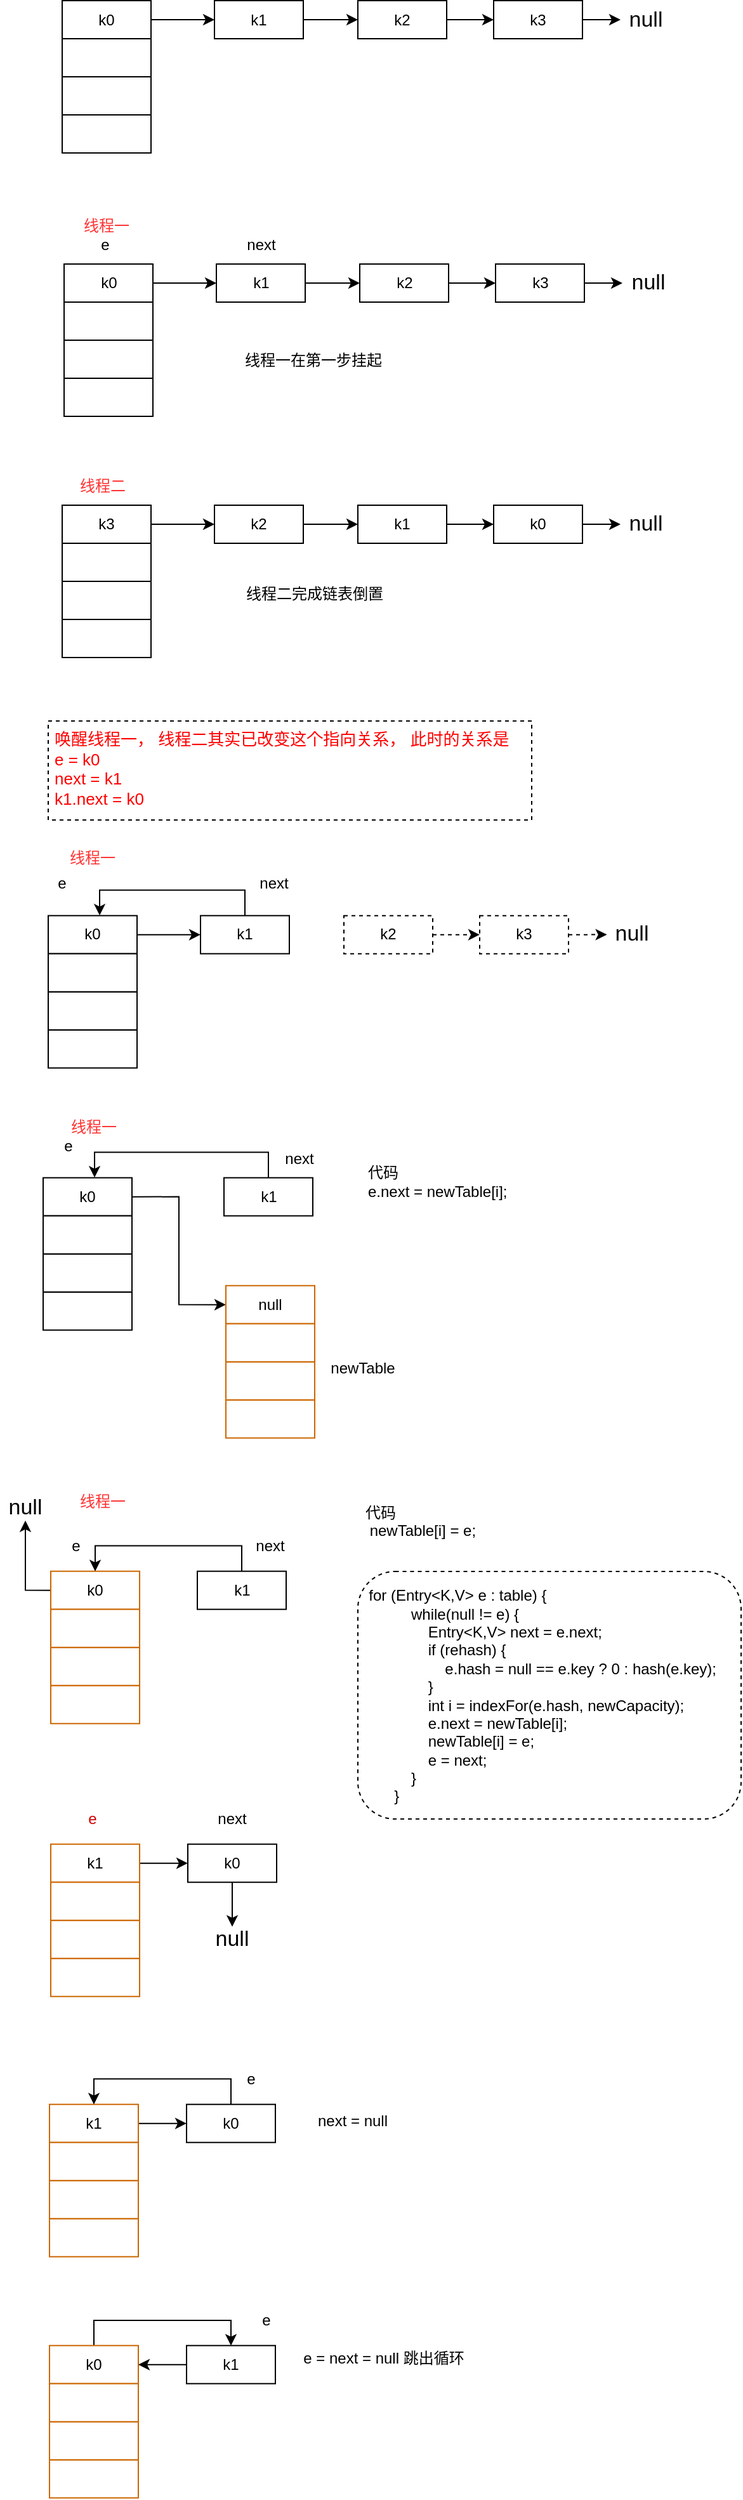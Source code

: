 <mxfile version="11.1.1" type="device"><diagram id="mSHThGFe08frmfJ3L1CA" name="第 1 页"><mxGraphModel dx="946" dy="682" grid="1" gridSize="10" guides="1" tooltips="1" connect="1" arrows="1" fold="1" page="1" pageScale="1" pageWidth="827" pageHeight="1169" math="0" shadow="0"><root><mxCell id="0"/><mxCell id="1" parent="0"/><mxCell id="B6hY4NoZQCI5V-964l79-14" style="edgeStyle=orthogonalEdgeStyle;rounded=0;orthogonalLoop=1;jettySize=auto;html=1;exitX=1;exitY=0.5;exitDx=0;exitDy=0;" parent="1" source="B6hY4NoZQCI5V-964l79-4" edge="1"><mxGeometry relative="1" as="geometry"><mxPoint x="520" y="37.5" as="targetPoint"/></mxGeometry></mxCell><mxCell id="B6hY4NoZQCI5V-964l79-4" value="k3" style="rounded=0;whiteSpace=wrap;html=1;" parent="1" vertex="1"><mxGeometry x="420" y="22.5" width="70" height="30" as="geometry"/></mxCell><mxCell id="B6hY4NoZQCI5V-964l79-13" style="edgeStyle=orthogonalEdgeStyle;rounded=0;orthogonalLoop=1;jettySize=auto;html=1;exitX=1;exitY=0.5;exitDx=0;exitDy=0;entryX=0;entryY=0.5;entryDx=0;entryDy=0;" parent="1" source="B6hY4NoZQCI5V-964l79-5" target="B6hY4NoZQCI5V-964l79-4" edge="1"><mxGeometry relative="1" as="geometry"/></mxCell><mxCell id="B6hY4NoZQCI5V-964l79-5" value="k2" style="rounded=0;whiteSpace=wrap;html=1;" parent="1" vertex="1"><mxGeometry x="313" y="22.5" width="70" height="30" as="geometry"/></mxCell><mxCell id="B6hY4NoZQCI5V-964l79-12" style="edgeStyle=orthogonalEdgeStyle;rounded=0;orthogonalLoop=1;jettySize=auto;html=1;exitX=1;exitY=0.5;exitDx=0;exitDy=0;entryX=0;entryY=0.5;entryDx=0;entryDy=0;" parent="1" source="B6hY4NoZQCI5V-964l79-6" target="B6hY4NoZQCI5V-964l79-5" edge="1"><mxGeometry relative="1" as="geometry"/></mxCell><mxCell id="B6hY4NoZQCI5V-964l79-6" value="k1" style="rounded=0;whiteSpace=wrap;html=1;" parent="1" vertex="1"><mxGeometry x="200" y="22.5" width="70" height="30" as="geometry"/></mxCell><mxCell id="B6hY4NoZQCI5V-964l79-7" value="" style="rounded=0;whiteSpace=wrap;html=1;" parent="1" vertex="1"><mxGeometry x="80" y="112.5" width="70" height="30" as="geometry"/></mxCell><mxCell id="B6hY4NoZQCI5V-964l79-11" style="edgeStyle=orthogonalEdgeStyle;rounded=0;orthogonalLoop=1;jettySize=auto;html=1;exitX=1;exitY=0.5;exitDx=0;exitDy=0;" parent="1" source="B6hY4NoZQCI5V-964l79-8" target="B6hY4NoZQCI5V-964l79-6" edge="1"><mxGeometry relative="1" as="geometry"/></mxCell><mxCell id="B6hY4NoZQCI5V-964l79-8" value="k0" style="rounded=0;whiteSpace=wrap;html=1;" parent="1" vertex="1"><mxGeometry x="80" y="22.5" width="70" height="30" as="geometry"/></mxCell><mxCell id="B6hY4NoZQCI5V-964l79-9" value="" style="rounded=0;whiteSpace=wrap;html=1;" parent="1" vertex="1"><mxGeometry x="80" y="82.5" width="70" height="30" as="geometry"/></mxCell><mxCell id="B6hY4NoZQCI5V-964l79-10" value="" style="rounded=0;whiteSpace=wrap;html=1;" parent="1" vertex="1"><mxGeometry x="80" y="52.5" width="70" height="30" as="geometry"/></mxCell><mxCell id="B6hY4NoZQCI5V-964l79-15" value="&lt;font style=&quot;font-size: 17px&quot;&gt;null&lt;/font&gt;" style="text;html=1;strokeColor=none;fillColor=none;align=center;verticalAlign=middle;whiteSpace=wrap;rounded=0;" parent="1" vertex="1"><mxGeometry x="520" y="27.5" width="40" height="20" as="geometry"/></mxCell><mxCell id="B6hY4NoZQCI5V-964l79-17" style="edgeStyle=orthogonalEdgeStyle;rounded=0;orthogonalLoop=1;jettySize=auto;html=1;exitX=1;exitY=0.5;exitDx=0;exitDy=0;" parent="1" source="B6hY4NoZQCI5V-964l79-18" edge="1"><mxGeometry relative="1" as="geometry"><mxPoint x="521.5" y="245" as="targetPoint"/></mxGeometry></mxCell><mxCell id="B6hY4NoZQCI5V-964l79-18" value="k3" style="rounded=0;whiteSpace=wrap;html=1;" parent="1" vertex="1"><mxGeometry x="421.5" y="230" width="70" height="30" as="geometry"/></mxCell><mxCell id="B6hY4NoZQCI5V-964l79-19" style="edgeStyle=orthogonalEdgeStyle;rounded=0;orthogonalLoop=1;jettySize=auto;html=1;exitX=1;exitY=0.5;exitDx=0;exitDy=0;entryX=0;entryY=0.5;entryDx=0;entryDy=0;" parent="1" source="B6hY4NoZQCI5V-964l79-20" target="B6hY4NoZQCI5V-964l79-18" edge="1"><mxGeometry relative="1" as="geometry"/></mxCell><mxCell id="B6hY4NoZQCI5V-964l79-20" value="k2" style="rounded=0;whiteSpace=wrap;html=1;" parent="1" vertex="1"><mxGeometry x="314.5" y="230" width="70" height="30" as="geometry"/></mxCell><mxCell id="B6hY4NoZQCI5V-964l79-21" style="edgeStyle=orthogonalEdgeStyle;rounded=0;orthogonalLoop=1;jettySize=auto;html=1;exitX=1;exitY=0.5;exitDx=0;exitDy=0;entryX=0;entryY=0.5;entryDx=0;entryDy=0;" parent="1" source="B6hY4NoZQCI5V-964l79-22" target="B6hY4NoZQCI5V-964l79-20" edge="1"><mxGeometry relative="1" as="geometry"/></mxCell><mxCell id="B6hY4NoZQCI5V-964l79-22" value="k1" style="rounded=0;whiteSpace=wrap;html=1;" parent="1" vertex="1"><mxGeometry x="201.5" y="230" width="70" height="30" as="geometry"/></mxCell><mxCell id="B6hY4NoZQCI5V-964l79-23" value="" style="rounded=0;whiteSpace=wrap;html=1;" parent="1" vertex="1"><mxGeometry x="81.5" y="320" width="70" height="30" as="geometry"/></mxCell><mxCell id="B6hY4NoZQCI5V-964l79-24" style="edgeStyle=orthogonalEdgeStyle;rounded=0;orthogonalLoop=1;jettySize=auto;html=1;exitX=1;exitY=0.5;exitDx=0;exitDy=0;" parent="1" source="B6hY4NoZQCI5V-964l79-25" target="B6hY4NoZQCI5V-964l79-22" edge="1"><mxGeometry relative="1" as="geometry"/></mxCell><mxCell id="B6hY4NoZQCI5V-964l79-25" value="k0" style="rounded=0;whiteSpace=wrap;html=1;" parent="1" vertex="1"><mxGeometry x="81.5" y="230" width="70" height="30" as="geometry"/></mxCell><mxCell id="B6hY4NoZQCI5V-964l79-26" value="" style="rounded=0;whiteSpace=wrap;html=1;" parent="1" vertex="1"><mxGeometry x="81.5" y="290" width="70" height="30" as="geometry"/></mxCell><mxCell id="B6hY4NoZQCI5V-964l79-27" value="" style="rounded=0;whiteSpace=wrap;html=1;" parent="1" vertex="1"><mxGeometry x="81.5" y="260" width="70" height="30" as="geometry"/></mxCell><mxCell id="B6hY4NoZQCI5V-964l79-28" value="&lt;font style=&quot;font-size: 17px&quot;&gt;null&lt;/font&gt;" style="text;html=1;strokeColor=none;fillColor=none;align=center;verticalAlign=middle;whiteSpace=wrap;rounded=0;" parent="1" vertex="1"><mxGeometry x="521.5" y="235" width="40" height="20" as="geometry"/></mxCell><mxCell id="B6hY4NoZQCI5V-964l79-29" value="e" style="text;html=1;strokeColor=none;fillColor=none;align=center;verticalAlign=middle;whiteSpace=wrap;rounded=0;" parent="1" vertex="1"><mxGeometry x="93.5" y="205" width="40" height="20" as="geometry"/></mxCell><mxCell id="B6hY4NoZQCI5V-964l79-30" value="next" style="text;html=1;strokeColor=none;fillColor=none;align=center;verticalAlign=middle;whiteSpace=wrap;rounded=0;" parent="1" vertex="1"><mxGeometry x="216.5" y="205" width="40" height="20" as="geometry"/></mxCell><mxCell id="B6hY4NoZQCI5V-964l79-32" style="edgeStyle=orthogonalEdgeStyle;rounded=0;orthogonalLoop=1;jettySize=auto;html=1;exitX=1;exitY=0.5;exitDx=0;exitDy=0;" parent="1" source="B6hY4NoZQCI5V-964l79-33" edge="1"><mxGeometry relative="1" as="geometry"><mxPoint x="520" y="435" as="targetPoint"/></mxGeometry></mxCell><mxCell id="B6hY4NoZQCI5V-964l79-33" value="k0" style="rounded=0;whiteSpace=wrap;html=1;" parent="1" vertex="1"><mxGeometry x="420" y="420" width="70" height="30" as="geometry"/></mxCell><mxCell id="B6hY4NoZQCI5V-964l79-34" style="edgeStyle=orthogonalEdgeStyle;rounded=0;orthogonalLoop=1;jettySize=auto;html=1;exitX=1;exitY=0.5;exitDx=0;exitDy=0;entryX=0;entryY=0.5;entryDx=0;entryDy=0;" parent="1" source="B6hY4NoZQCI5V-964l79-35" target="B6hY4NoZQCI5V-964l79-33" edge="1"><mxGeometry relative="1" as="geometry"/></mxCell><mxCell id="B6hY4NoZQCI5V-964l79-35" value="k1" style="rounded=0;whiteSpace=wrap;html=1;" parent="1" vertex="1"><mxGeometry x="313" y="420" width="70" height="30" as="geometry"/></mxCell><mxCell id="B6hY4NoZQCI5V-964l79-36" style="edgeStyle=orthogonalEdgeStyle;rounded=0;orthogonalLoop=1;jettySize=auto;html=1;exitX=1;exitY=0.5;exitDx=0;exitDy=0;entryX=0;entryY=0.5;entryDx=0;entryDy=0;" parent="1" source="B6hY4NoZQCI5V-964l79-37" target="B6hY4NoZQCI5V-964l79-35" edge="1"><mxGeometry relative="1" as="geometry"/></mxCell><mxCell id="B6hY4NoZQCI5V-964l79-37" value="k2" style="rounded=0;whiteSpace=wrap;html=1;" parent="1" vertex="1"><mxGeometry x="200" y="420" width="70" height="30" as="geometry"/></mxCell><mxCell id="B6hY4NoZQCI5V-964l79-38" value="" style="rounded=0;whiteSpace=wrap;html=1;" parent="1" vertex="1"><mxGeometry x="80" y="510" width="70" height="30" as="geometry"/></mxCell><mxCell id="B6hY4NoZQCI5V-964l79-39" style="edgeStyle=orthogonalEdgeStyle;rounded=0;orthogonalLoop=1;jettySize=auto;html=1;exitX=1;exitY=0.5;exitDx=0;exitDy=0;" parent="1" source="B6hY4NoZQCI5V-964l79-40" target="B6hY4NoZQCI5V-964l79-37" edge="1"><mxGeometry relative="1" as="geometry"/></mxCell><mxCell id="B6hY4NoZQCI5V-964l79-40" value="k3" style="rounded=0;whiteSpace=wrap;html=1;" parent="1" vertex="1"><mxGeometry x="80" y="420" width="70" height="30" as="geometry"/></mxCell><mxCell id="B6hY4NoZQCI5V-964l79-41" value="" style="rounded=0;whiteSpace=wrap;html=1;" parent="1" vertex="1"><mxGeometry x="80" y="480" width="70" height="30" as="geometry"/></mxCell><mxCell id="B6hY4NoZQCI5V-964l79-42" value="" style="rounded=0;whiteSpace=wrap;html=1;" parent="1" vertex="1"><mxGeometry x="80" y="450" width="70" height="30" as="geometry"/></mxCell><mxCell id="B6hY4NoZQCI5V-964l79-43" value="&lt;font style=&quot;font-size: 17px&quot;&gt;null&lt;/font&gt;" style="text;html=1;strokeColor=none;fillColor=none;align=center;verticalAlign=middle;whiteSpace=wrap;rounded=0;" parent="1" vertex="1"><mxGeometry x="520" y="425" width="40" height="20" as="geometry"/></mxCell><mxCell id="B6hY4NoZQCI5V-964l79-47" value="线程二完成链表倒置" style="text;html=1;strokeColor=none;fillColor=none;align=center;verticalAlign=middle;whiteSpace=wrap;rounded=0;" parent="1" vertex="1"><mxGeometry x="215" y="475" width="128" height="30" as="geometry"/></mxCell><mxCell id="B6hY4NoZQCI5V-964l79-49" value="&lt;font color=&quot;#ff3333&quot;&gt;线程一&lt;/font&gt;" style="text;html=1;strokeColor=none;fillColor=none;align=center;verticalAlign=middle;whiteSpace=wrap;rounded=0;" parent="1" vertex="1"><mxGeometry x="80" y="185" width="70" height="30" as="geometry"/></mxCell><mxCell id="B6hY4NoZQCI5V-964l79-50" value="线程一在第一步挂起" style="text;html=1;strokeColor=none;fillColor=none;align=center;verticalAlign=middle;whiteSpace=wrap;rounded=0;" parent="1" vertex="1"><mxGeometry x="201.5" y="292" width="152" height="28" as="geometry"/></mxCell><mxCell id="B6hY4NoZQCI5V-964l79-51" value="&lt;font color=&quot;#ff3333&quot;&gt;线程二&lt;/font&gt;" style="text;html=1;strokeColor=none;fillColor=none;align=center;verticalAlign=middle;whiteSpace=wrap;rounded=0;" parent="1" vertex="1"><mxGeometry x="77" y="390" width="70" height="30" as="geometry"/></mxCell><mxCell id="B6hY4NoZQCI5V-964l79-89" value="&lt;font color=&quot;#ff3333&quot;&gt;线程一&lt;/font&gt;" style="text;html=1;strokeColor=none;fillColor=none;align=center;verticalAlign=middle;whiteSpace=wrap;rounded=0;" parent="1" vertex="1"><mxGeometry x="77" y="1190" width="70" height="30" as="geometry"/></mxCell><mxCell id="B6hY4NoZQCI5V-964l79-94" value="&lt;font color=&quot;#ff0000&quot; style=&quot;font-size: 13px;&quot;&gt;唤醒线程一， 线程二其实已改变这个指向关系， 此时的关系是&lt;br style=&quot;font-size: 13px;&quot;&gt;e = k0&lt;br style=&quot;font-size: 13px;&quot;&gt;next = k1&amp;nbsp;&lt;br style=&quot;font-size: 13px;&quot;&gt;k1.next = k0&lt;/font&gt;" style="text;html=1;strokeColor=#000000;fillColor=none;align=left;verticalAlign=top;whiteSpace=wrap;rounded=0;dashed=1;labelBackgroundColor=none;fontSize=13;spacingLeft=3;spacingTop=0;spacingBottom=1;" parent="1" vertex="1"><mxGeometry x="69" y="590" width="381" height="78" as="geometry"/></mxCell><mxCell id="B6hY4NoZQCI5V-964l79-144" style="edgeStyle=orthogonalEdgeStyle;rounded=0;orthogonalLoop=1;jettySize=auto;html=1;exitX=1;exitY=0.5;exitDx=0;exitDy=0;dashed=1;" parent="1" source="B6hY4NoZQCI5V-964l79-145" edge="1"><mxGeometry relative="1" as="geometry"><mxPoint x="509.333" y="758.167" as="targetPoint"/></mxGeometry></mxCell><mxCell id="B6hY4NoZQCI5V-964l79-145" value="k3" style="rounded=0;whiteSpace=wrap;html=1;dashed=1;" parent="1" vertex="1"><mxGeometry x="409" y="743.333" width="70" height="30" as="geometry"/></mxCell><mxCell id="B6hY4NoZQCI5V-964l79-146" style="edgeStyle=orthogonalEdgeStyle;rounded=0;orthogonalLoop=1;jettySize=auto;html=1;exitX=1;exitY=0.5;exitDx=0;exitDy=0;entryX=0;entryY=0.5;entryDx=0;entryDy=0;dashed=1;" parent="1" source="B6hY4NoZQCI5V-964l79-147" target="B6hY4NoZQCI5V-964l79-145" edge="1"><mxGeometry relative="1" as="geometry"/></mxCell><mxCell id="B6hY4NoZQCI5V-964l79-147" value="k2" style="rounded=0;whiteSpace=wrap;html=1;dashed=1;" parent="1" vertex="1"><mxGeometry x="302" y="743.333" width="70" height="30" as="geometry"/></mxCell><mxCell id="B6hY4NoZQCI5V-964l79-161" style="edgeStyle=orthogonalEdgeStyle;rounded=0;orthogonalLoop=1;jettySize=auto;html=1;exitX=0.5;exitY=0;exitDx=0;exitDy=0;entryX=0.579;entryY=-0.006;entryDx=0;entryDy=0;entryPerimeter=0;fontSize=14;" parent="1" source="B6hY4NoZQCI5V-964l79-149" target="B6hY4NoZQCI5V-964l79-152" edge="1"><mxGeometry relative="1" as="geometry"/></mxCell><mxCell id="B6hY4NoZQCI5V-964l79-149" value="k1" style="rounded=0;whiteSpace=wrap;html=1;" parent="1" vertex="1"><mxGeometry x="189" y="743.333" width="70" height="30" as="geometry"/></mxCell><mxCell id="B6hY4NoZQCI5V-964l79-150" value="" style="rounded=0;whiteSpace=wrap;html=1;" parent="1" vertex="1"><mxGeometry x="69" y="833.333" width="70" height="30" as="geometry"/></mxCell><mxCell id="B6hY4NoZQCI5V-964l79-151" style="edgeStyle=orthogonalEdgeStyle;rounded=0;orthogonalLoop=1;jettySize=auto;html=1;exitX=1;exitY=0.5;exitDx=0;exitDy=0;" parent="1" source="B6hY4NoZQCI5V-964l79-152" target="B6hY4NoZQCI5V-964l79-149" edge="1"><mxGeometry relative="1" as="geometry"/></mxCell><mxCell id="B6hY4NoZQCI5V-964l79-152" value="k0" style="rounded=0;whiteSpace=wrap;html=1;" parent="1" vertex="1"><mxGeometry x="69" y="743.333" width="70" height="30" as="geometry"/></mxCell><mxCell id="B6hY4NoZQCI5V-964l79-153" value="" style="rounded=0;whiteSpace=wrap;html=1;" parent="1" vertex="1"><mxGeometry x="69" y="803.333" width="70" height="30" as="geometry"/></mxCell><mxCell id="B6hY4NoZQCI5V-964l79-154" value="" style="rounded=0;whiteSpace=wrap;html=1;" parent="1" vertex="1"><mxGeometry x="69" y="773.333" width="70" height="30" as="geometry"/></mxCell><mxCell id="B6hY4NoZQCI5V-964l79-155" value="&lt;font style=&quot;font-size: 17px&quot;&gt;null&lt;/font&gt;" style="text;html=1;strokeColor=none;fillColor=none;align=center;verticalAlign=middle;whiteSpace=wrap;rounded=0;dashed=1;" parent="1" vertex="1"><mxGeometry x="509" y="748.333" width="40" height="20" as="geometry"/></mxCell><mxCell id="B6hY4NoZQCI5V-964l79-156" value="e" style="text;html=1;strokeColor=none;fillColor=none;align=center;verticalAlign=middle;whiteSpace=wrap;rounded=0;" parent="1" vertex="1"><mxGeometry x="60" y="708.333" width="40" height="20" as="geometry"/></mxCell><mxCell id="B6hY4NoZQCI5V-964l79-157" value="next" style="text;html=1;strokeColor=none;fillColor=none;align=center;verticalAlign=middle;whiteSpace=wrap;rounded=0;" parent="1" vertex="1"><mxGeometry x="226.5" y="708.333" width="40" height="20" as="geometry"/></mxCell><mxCell id="B6hY4NoZQCI5V-964l79-158" value="&lt;font color=&quot;#ff3333&quot;&gt;线程一&lt;/font&gt;" style="text;html=1;strokeColor=none;fillColor=none;align=center;verticalAlign=middle;whiteSpace=wrap;rounded=0;" parent="1" vertex="1"><mxGeometry x="69" y="683.333" width="70" height="30" as="geometry"/></mxCell><mxCell id="B6hY4NoZQCI5V-964l79-166" style="edgeStyle=orthogonalEdgeStyle;rounded=0;orthogonalLoop=1;jettySize=auto;html=1;exitX=0.5;exitY=0;exitDx=0;exitDy=0;entryX=0.579;entryY=-0.006;entryDx=0;entryDy=0;entryPerimeter=0;fontSize=14;" parent="1" source="B6hY4NoZQCI5V-964l79-167" target="B6hY4NoZQCI5V-964l79-170" edge="1"><mxGeometry relative="1" as="geometry"/></mxCell><mxCell id="B6hY4NoZQCI5V-964l79-167" value="k1" style="rounded=0;whiteSpace=wrap;html=1;" parent="1" vertex="1"><mxGeometry x="207.5" y="949.833" width="70" height="30" as="geometry"/></mxCell><mxCell id="B6hY4NoZQCI5V-964l79-168" value="" style="rounded=0;whiteSpace=wrap;html=1;" parent="1" vertex="1"><mxGeometry x="65" y="1039.833" width="70" height="30" as="geometry"/></mxCell><mxCell id="B6hY4NoZQCI5V-964l79-181" style="edgeStyle=orthogonalEdgeStyle;rounded=0;orthogonalLoop=1;jettySize=auto;html=1;exitX=1;exitY=0.5;exitDx=0;exitDy=0;entryX=0;entryY=0.5;entryDx=0;entryDy=0;fontSize=14;" parent="1" source="B6hY4NoZQCI5V-964l79-170" target="B6hY4NoZQCI5V-964l79-178" edge="1"><mxGeometry relative="1" as="geometry"/></mxCell><mxCell id="B6hY4NoZQCI5V-964l79-170" value="k0" style="rounded=0;whiteSpace=wrap;html=1;" parent="1" vertex="1"><mxGeometry x="65" y="949.833" width="70" height="30" as="geometry"/></mxCell><mxCell id="B6hY4NoZQCI5V-964l79-171" value="" style="rounded=0;whiteSpace=wrap;html=1;" parent="1" vertex="1"><mxGeometry x="65" y="1009.833" width="70" height="30" as="geometry"/></mxCell><mxCell id="B6hY4NoZQCI5V-964l79-172" value="" style="rounded=0;whiteSpace=wrap;html=1;" parent="1" vertex="1"><mxGeometry x="65" y="979.833" width="70" height="30" as="geometry"/></mxCell><mxCell id="B6hY4NoZQCI5V-964l79-174" value="e" style="text;html=1;strokeColor=none;fillColor=none;align=center;verticalAlign=middle;whiteSpace=wrap;rounded=0;" parent="1" vertex="1"><mxGeometry x="65" y="914.833" width="40" height="20" as="geometry"/></mxCell><mxCell id="B6hY4NoZQCI5V-964l79-175" value="next" style="text;html=1;strokeColor=none;fillColor=none;align=center;verticalAlign=middle;whiteSpace=wrap;rounded=0;" parent="1" vertex="1"><mxGeometry x="246.5" y="924.833" width="40" height="20" as="geometry"/></mxCell><mxCell id="B6hY4NoZQCI5V-964l79-176" value="&lt;font color=&quot;#ff3333&quot;&gt;线程一&lt;/font&gt;" style="text;html=1;strokeColor=none;fillColor=none;align=center;verticalAlign=middle;whiteSpace=wrap;rounded=0;" parent="1" vertex="1"><mxGeometry x="70" y="894.833" width="70" height="30" as="geometry"/></mxCell><mxCell id="B6hY4NoZQCI5V-964l79-177" value="" style="rounded=0;whiteSpace=wrap;html=1;strokeColor=#CC6600;" parent="1" vertex="1"><mxGeometry x="209" y="1124.833" width="70" height="30" as="geometry"/></mxCell><mxCell id="B6hY4NoZQCI5V-964l79-178" value="null" style="rounded=0;whiteSpace=wrap;html=1;strokeColor=#CC6600;" parent="1" vertex="1"><mxGeometry x="209" y="1034.833" width="70" height="30" as="geometry"/></mxCell><mxCell id="B6hY4NoZQCI5V-964l79-179" value="" style="rounded=0;whiteSpace=wrap;html=1;strokeColor=#CC6600;" parent="1" vertex="1"><mxGeometry x="209" y="1094.833" width="70" height="30" as="geometry"/></mxCell><mxCell id="B6hY4NoZQCI5V-964l79-180" value="" style="rounded=0;whiteSpace=wrap;html=1;strokeColor=#CC6600;" parent="1" vertex="1"><mxGeometry x="209" y="1064.833" width="70" height="30" as="geometry"/></mxCell><mxCell id="B6hY4NoZQCI5V-964l79-186" value="" style="rounded=0;whiteSpace=wrap;html=1;strokeColor=#CC6600;" parent="1" vertex="1"><mxGeometry x="71" y="1349.833" width="70" height="30" as="geometry"/></mxCell><mxCell id="B6hY4NoZQCI5V-964l79-196" style="edgeStyle=orthogonalEdgeStyle;rounded=0;orthogonalLoop=1;jettySize=auto;html=1;exitX=0;exitY=0.5;exitDx=0;exitDy=0;entryX=0.5;entryY=1;entryDx=0;entryDy=0;fontSize=14;" parent="1" source="B6hY4NoZQCI5V-964l79-187" target="B6hY4NoZQCI5V-964l79-191" edge="1"><mxGeometry relative="1" as="geometry"/></mxCell><mxCell id="B6hY4NoZQCI5V-964l79-187" value="k0" style="rounded=0;whiteSpace=wrap;html=1;strokeColor=#CC6600;" parent="1" vertex="1"><mxGeometry x="71" y="1259.833" width="70" height="30" as="geometry"/></mxCell><mxCell id="B6hY4NoZQCI5V-964l79-188" value="" style="rounded=0;whiteSpace=wrap;html=1;strokeColor=#CC6600;" parent="1" vertex="1"><mxGeometry x="71" y="1319.833" width="70" height="30" as="geometry"/></mxCell><mxCell id="B6hY4NoZQCI5V-964l79-189" value="" style="rounded=0;whiteSpace=wrap;html=1;strokeColor=#CC6600;" parent="1" vertex="1"><mxGeometry x="71" y="1289.833" width="70" height="30" as="geometry"/></mxCell><mxCell id="B6hY4NoZQCI5V-964l79-191" value="&lt;font style=&quot;font-size: 17px&quot;&gt;null&lt;/font&gt;" style="text;html=1;strokeColor=none;fillColor=none;align=center;verticalAlign=middle;whiteSpace=wrap;rounded=0;dashed=1;" parent="1" vertex="1"><mxGeometry x="31" y="1199.833" width="40" height="20" as="geometry"/></mxCell><mxCell id="B6hY4NoZQCI5V-964l79-195" style="edgeStyle=orthogonalEdgeStyle;rounded=0;orthogonalLoop=1;jettySize=auto;html=1;exitX=0.5;exitY=0;exitDx=0;exitDy=0;entryX=0.5;entryY=0;entryDx=0;entryDy=0;fontSize=14;" parent="1" source="B6hY4NoZQCI5V-964l79-193" target="B6hY4NoZQCI5V-964l79-187" edge="1"><mxGeometry relative="1" as="geometry"/></mxCell><mxCell id="B6hY4NoZQCI5V-964l79-193" value="k1" style="rounded=0;whiteSpace=wrap;html=1;" parent="1" vertex="1"><mxGeometry x="186.5" y="1259.833" width="70" height="30" as="geometry"/></mxCell><mxCell id="B6hY4NoZQCI5V-964l79-199" value="next" style="text;html=1;strokeColor=none;fillColor=none;align=center;verticalAlign=middle;whiteSpace=wrap;rounded=0;" parent="1" vertex="1"><mxGeometry x="224" y="1229.833" width="40" height="20" as="geometry"/></mxCell><mxCell id="B6hY4NoZQCI5V-964l79-200" value="e" style="text;html=1;strokeColor=none;fillColor=none;align=center;verticalAlign=middle;whiteSpace=wrap;rounded=0;" parent="1" vertex="1"><mxGeometry x="71" y="1229.833" width="40" height="20" as="geometry"/></mxCell><mxCell id="B6hY4NoZQCI5V-964l79-207" value="" style="rounded=0;whiteSpace=wrap;html=1;strokeColor=#CC6600;" parent="1" vertex="1"><mxGeometry x="71" y="1564.833" width="70" height="30" as="geometry"/></mxCell><mxCell id="B6hY4NoZQCI5V-964l79-217" style="edgeStyle=orthogonalEdgeStyle;rounded=0;orthogonalLoop=1;jettySize=auto;html=1;exitX=1;exitY=0.5;exitDx=0;exitDy=0;entryX=0;entryY=0.5;entryDx=0;entryDy=0;fontSize=14;" parent="1" source="B6hY4NoZQCI5V-964l79-209" target="B6hY4NoZQCI5V-964l79-214" edge="1"><mxGeometry relative="1" as="geometry"/></mxCell><mxCell id="B6hY4NoZQCI5V-964l79-209" value="k1" style="rounded=0;whiteSpace=wrap;html=1;strokeColor=#CC6600;" parent="1" vertex="1"><mxGeometry x="71" y="1474.833" width="70" height="30" as="geometry"/></mxCell><mxCell id="B6hY4NoZQCI5V-964l79-210" value="" style="rounded=0;whiteSpace=wrap;html=1;strokeColor=#CC6600;" parent="1" vertex="1"><mxGeometry x="71" y="1534.833" width="70" height="30" as="geometry"/></mxCell><mxCell id="B6hY4NoZQCI5V-964l79-211" value="" style="rounded=0;whiteSpace=wrap;html=1;strokeColor=#CC6600;" parent="1" vertex="1"><mxGeometry x="71" y="1504.833" width="70" height="30" as="geometry"/></mxCell><mxCell id="B6hY4NoZQCI5V-964l79-219" style="edgeStyle=orthogonalEdgeStyle;rounded=0;orthogonalLoop=1;jettySize=auto;html=1;exitX=0.5;exitY=1;exitDx=0;exitDy=0;entryX=0.5;entryY=0;entryDx=0;entryDy=0;fontSize=14;" parent="1" source="B6hY4NoZQCI5V-964l79-214" target="B6hY4NoZQCI5V-964l79-218" edge="1"><mxGeometry relative="1" as="geometry"/></mxCell><mxCell id="B6hY4NoZQCI5V-964l79-214" value="k0" style="rounded=0;whiteSpace=wrap;html=1;" parent="1" vertex="1"><mxGeometry x="179" y="1474.833" width="70" height="30" as="geometry"/></mxCell><mxCell id="B6hY4NoZQCI5V-964l79-215" value="next" style="text;html=1;strokeColor=none;fillColor=none;align=center;verticalAlign=middle;whiteSpace=wrap;rounded=0;" parent="1" vertex="1"><mxGeometry x="194" y="1444.833" width="40" height="20" as="geometry"/></mxCell><mxCell id="B6hY4NoZQCI5V-964l79-216" value="e" style="text;html=1;strokeColor=none;fillColor=none;align=center;verticalAlign=middle;whiteSpace=wrap;rounded=0;fontColor=#CC0000;" parent="1" vertex="1"><mxGeometry x="83.5" y="1444.833" width="40" height="20" as="geometry"/></mxCell><mxCell id="B6hY4NoZQCI5V-964l79-218" value="&lt;font style=&quot;font-size: 17px&quot;&gt;null&lt;/font&gt;" style="text;html=1;strokeColor=none;fillColor=none;align=center;verticalAlign=middle;whiteSpace=wrap;rounded=0;dashed=1;" parent="1" vertex="1"><mxGeometry x="194" y="1539.833" width="40" height="20" as="geometry"/></mxCell><mxCell id="B6hY4NoZQCI5V-964l79-225" value="" style="rounded=0;whiteSpace=wrap;html=1;strokeColor=#CC6600;" parent="1" vertex="1"><mxGeometry x="70" y="1769.833" width="70" height="30" as="geometry"/></mxCell><mxCell id="B6hY4NoZQCI5V-964l79-253" style="edgeStyle=orthogonalEdgeStyle;rounded=0;orthogonalLoop=1;jettySize=auto;html=1;exitX=1;exitY=0.5;exitDx=0;exitDy=0;entryX=0;entryY=0.5;entryDx=0;entryDy=0;fontSize=12;" parent="1" source="B6hY4NoZQCI5V-964l79-227" target="B6hY4NoZQCI5V-964l79-231" edge="1"><mxGeometry relative="1" as="geometry"/></mxCell><mxCell id="B6hY4NoZQCI5V-964l79-227" value="k1" style="rounded=0;whiteSpace=wrap;html=1;strokeColor=#CC6600;" parent="1" vertex="1"><mxGeometry x="70" y="1679.833" width="70" height="30" as="geometry"/></mxCell><mxCell id="B6hY4NoZQCI5V-964l79-228" value="" style="rounded=0;whiteSpace=wrap;html=1;strokeColor=#CC6600;" parent="1" vertex="1"><mxGeometry x="70" y="1739.833" width="70" height="30" as="geometry"/></mxCell><mxCell id="B6hY4NoZQCI5V-964l79-229" value="" style="rounded=0;whiteSpace=wrap;html=1;strokeColor=#CC6600;" parent="1" vertex="1"><mxGeometry x="70" y="1709.833" width="70" height="30" as="geometry"/></mxCell><mxCell id="B6hY4NoZQCI5V-964l79-254" style="edgeStyle=orthogonalEdgeStyle;rounded=0;orthogonalLoop=1;jettySize=auto;html=1;exitX=0.5;exitY=0;exitDx=0;exitDy=0;entryX=0.5;entryY=0;entryDx=0;entryDy=0;fontSize=12;" parent="1" source="B6hY4NoZQCI5V-964l79-231" target="B6hY4NoZQCI5V-964l79-227" edge="1"><mxGeometry relative="1" as="geometry"/></mxCell><mxCell id="B6hY4NoZQCI5V-964l79-231" value="k0" style="rounded=0;whiteSpace=wrap;html=1;" parent="1" vertex="1"><mxGeometry x="178" y="1679.833" width="70" height="30" as="geometry"/></mxCell><mxCell id="B6hY4NoZQCI5V-964l79-233" value="e" style="text;html=1;strokeColor=none;fillColor=none;align=center;verticalAlign=middle;whiteSpace=wrap;rounded=0;" parent="1" vertex="1"><mxGeometry x="209" y="1649.833" width="40" height="20" as="geometry"/></mxCell><mxCell id="B6hY4NoZQCI5V-964l79-238" value="" style="rounded=0;whiteSpace=wrap;html=1;strokeColor=#CC6600;" parent="1" vertex="1"><mxGeometry x="70" y="1959.833" width="70" height="30" as="geometry"/></mxCell><mxCell id="B6hY4NoZQCI5V-964l79-239" style="edgeStyle=orthogonalEdgeStyle;rounded=0;orthogonalLoop=1;jettySize=auto;html=1;exitX=0.5;exitY=0;exitDx=0;exitDy=0;fontSize=14;entryX=0.5;entryY=0;entryDx=0;entryDy=0;" parent="1" source="B6hY4NoZQCI5V-964l79-240" target="B6hY4NoZQCI5V-964l79-244" edge="1"><mxGeometry relative="1" as="geometry"><Array as="points"><mxPoint x="105.5" y="1850"/><mxPoint x="212.5" y="1850"/></Array></mxGeometry></mxCell><mxCell id="B6hY4NoZQCI5V-964l79-240" value="k0" style="rounded=0;whiteSpace=wrap;html=1;strokeColor=#CC6600;" parent="1" vertex="1"><mxGeometry x="70" y="1869.833" width="70" height="30" as="geometry"/></mxCell><mxCell id="B6hY4NoZQCI5V-964l79-241" value="" style="rounded=0;whiteSpace=wrap;html=1;strokeColor=#CC6600;" parent="1" vertex="1"><mxGeometry x="70" y="1929.833" width="70" height="30" as="geometry"/></mxCell><mxCell id="B6hY4NoZQCI5V-964l79-242" value="" style="rounded=0;whiteSpace=wrap;html=1;strokeColor=#CC6600;" parent="1" vertex="1"><mxGeometry x="70" y="1899.833" width="70" height="30" as="geometry"/></mxCell><mxCell id="B6hY4NoZQCI5V-964l79-256" style="edgeStyle=orthogonalEdgeStyle;rounded=0;orthogonalLoop=1;jettySize=auto;html=1;exitX=0;exitY=0.5;exitDx=0;exitDy=0;entryX=1;entryY=0.5;entryDx=0;entryDy=0;fontSize=12;" parent="1" source="B6hY4NoZQCI5V-964l79-244" target="B6hY4NoZQCI5V-964l79-240" edge="1"><mxGeometry relative="1" as="geometry"/></mxCell><mxCell id="B6hY4NoZQCI5V-964l79-244" value="k1" style="rounded=0;whiteSpace=wrap;html=1;" parent="1" vertex="1"><mxGeometry x="178" y="1869.833" width="70" height="30" as="geometry"/></mxCell><mxCell id="B6hY4NoZQCI5V-964l79-245" value="e" style="text;html=1;strokeColor=none;fillColor=none;align=center;verticalAlign=middle;whiteSpace=wrap;rounded=0;" parent="1" vertex="1"><mxGeometry x="220.5" y="1839.833" width="40" height="20" as="geometry"/></mxCell><mxCell id="B6hY4NoZQCI5V-964l79-246" value="代码&lt;br&gt;e.next = newTable[i];" style="text;html=1;strokeColor=none;fillColor=none;align=left;verticalAlign=middle;whiteSpace=wrap;rounded=0;dashed=1;labelBackgroundColor=none;fontSize=12;" parent="1" vertex="1"><mxGeometry x="318.5" y="915" width="163" height="75" as="geometry"/></mxCell><mxCell id="B6hY4NoZQCI5V-964l79-247" value="newTable" style="text;html=1;strokeColor=none;fillColor=none;align=center;verticalAlign=middle;whiteSpace=wrap;rounded=0;dashed=1;labelBackgroundColor=none;fontSize=12;" parent="1" vertex="1"><mxGeometry x="297" y="1090" width="40" height="20" as="geometry"/></mxCell><mxCell id="B6hY4NoZQCI5V-964l79-248" value="&lt;div&gt;代码&lt;br&gt;&amp;nbsp;newTable[i] = e;&lt;/div&gt;&lt;div&gt;&amp;nbsp;&lt;/div&gt;" style="text;html=1;strokeColor=none;fillColor=none;align=left;verticalAlign=middle;whiteSpace=wrap;rounded=0;dashed=1;labelBackgroundColor=none;fontSize=12;" parent="1" vertex="1"><mxGeometry x="317" y="1200" width="121" height="55" as="geometry"/></mxCell><mxCell id="B6hY4NoZQCI5V-964l79-252" value="&lt;div&gt;&amp;nbsp; for (Entry&amp;lt;K,V&amp;gt; e : table) {&lt;/div&gt;&lt;div&gt;&amp;nbsp; &amp;nbsp; &amp;nbsp; &amp;nbsp; &amp;nbsp; &amp;nbsp; while(null != e) {&lt;/div&gt;&lt;div&gt;&amp;nbsp; &amp;nbsp; &amp;nbsp; &amp;nbsp; &amp;nbsp; &amp;nbsp; &amp;nbsp; &amp;nbsp; Entry&amp;lt;K,V&amp;gt; next = e.next;&lt;/div&gt;&lt;div&gt;&amp;nbsp; &amp;nbsp; &amp;nbsp; &amp;nbsp; &amp;nbsp; &amp;nbsp; &amp;nbsp; &amp;nbsp; if (rehash) {&lt;/div&gt;&lt;div&gt;&amp;nbsp; &amp;nbsp; &amp;nbsp; &amp;nbsp; &amp;nbsp; &amp;nbsp; &amp;nbsp; &amp;nbsp; &amp;nbsp; &amp;nbsp; e.hash = null == e.key ? 0 : hash(e.key);&lt;/div&gt;&lt;div&gt;&amp;nbsp; &amp;nbsp; &amp;nbsp; &amp;nbsp; &amp;nbsp; &amp;nbsp; &amp;nbsp; &amp;nbsp; }&lt;/div&gt;&lt;div&gt;&amp;nbsp; &amp;nbsp; &amp;nbsp; &amp;nbsp; &amp;nbsp; &amp;nbsp; &amp;nbsp; &amp;nbsp; int i = indexFor(e.hash, newCapacity);&lt;/div&gt;&lt;div&gt;&amp;nbsp; &amp;nbsp; &amp;nbsp; &amp;nbsp; &amp;nbsp; &amp;nbsp; &amp;nbsp; &amp;nbsp; e.next = newTable[i];&lt;/div&gt;&lt;div&gt;&amp;nbsp; &amp;nbsp; &amp;nbsp; &amp;nbsp; &amp;nbsp; &amp;nbsp; &amp;nbsp; &amp;nbsp; newTable[i] = e;&lt;/div&gt;&lt;div&gt;&amp;nbsp; &amp;nbsp; &amp;nbsp; &amp;nbsp; &amp;nbsp; &amp;nbsp; &amp;nbsp; &amp;nbsp; e = next;&lt;/div&gt;&lt;div&gt;&amp;nbsp; &amp;nbsp; &amp;nbsp; &amp;nbsp; &amp;nbsp; &amp;nbsp; }&lt;/div&gt;&lt;div&gt;&amp;nbsp; &amp;nbsp; &amp;nbsp; &amp;nbsp; }&lt;/div&gt;" style="rounded=1;whiteSpace=wrap;html=1;dashed=1;labelBackgroundColor=none;strokeColor=#000000;fontSize=12;align=left;" parent="1" vertex="1"><mxGeometry x="313" y="1260" width="302" height="195" as="geometry"/></mxCell><mxCell id="B6hY4NoZQCI5V-964l79-255" value="next = null" style="text;html=1;strokeColor=none;fillColor=none;align=center;verticalAlign=middle;whiteSpace=wrap;rounded=0;dashed=1;labelBackgroundColor=none;fontSize=12;" parent="1" vertex="1"><mxGeometry x="264" y="1682.5" width="90" height="20" as="geometry"/></mxCell><mxCell id="B6hY4NoZQCI5V-964l79-257" value="e = next = null 跳出循环" style="text;html=1;strokeColor=none;fillColor=none;align=center;verticalAlign=middle;whiteSpace=wrap;rounded=0;dashed=1;labelBackgroundColor=none;fontSize=12;" parent="1" vertex="1"><mxGeometry x="266.5" y="1870" width="133" height="20" as="geometry"/></mxCell></root></mxGraphModel></diagram></mxfile>